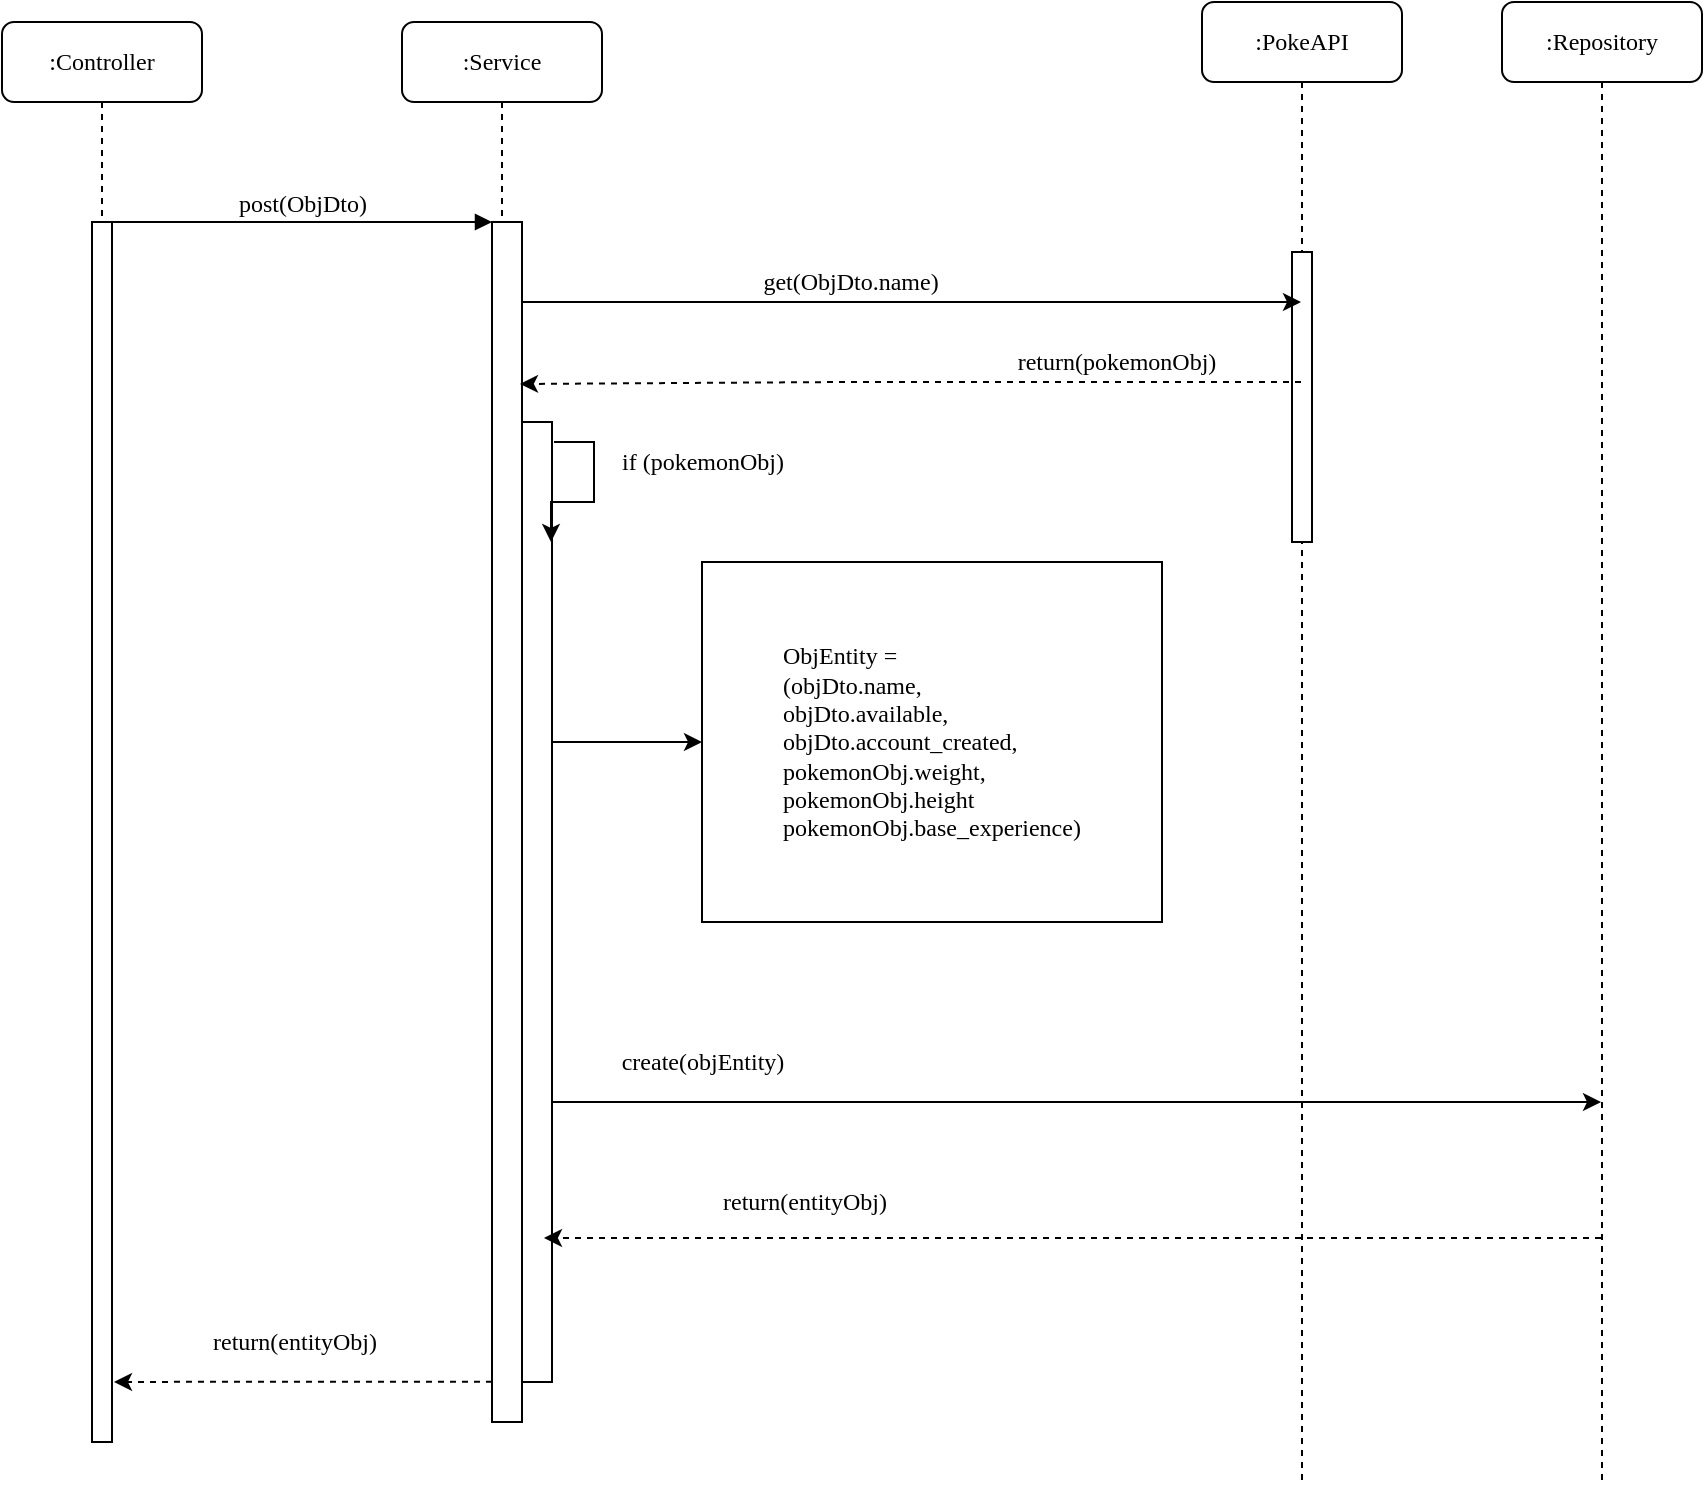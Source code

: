 <mxfile>
    <diagram name="Page-1" id="13e1069c-82ec-6db2-03f1-153e76fe0fe0">
        <mxGraphModel dx="1044" dy="810" grid="1" gridSize="10" guides="1" tooltips="1" connect="1" arrows="1" fold="1" page="1" pageScale="1" pageWidth="1100" pageHeight="850" background="none" math="0" shadow="0">
            <root>
                <mxCell id="0"/>
                <mxCell id="1" parent="0"/>
                <mxCell id="7baba1c4bc27f4b0-2" value=":Service" style="shape=umlLifeline;perimeter=lifelinePerimeter;whiteSpace=wrap;html=1;container=1;collapsible=0;recursiveResize=0;outlineConnect=0;rounded=1;shadow=0;comic=0;labelBackgroundColor=none;strokeWidth=1;fontFamily=Verdana;fontSize=12;align=center;" parent="1" vertex="1">
                    <mxGeometry x="300" y="80" width="100" height="700" as="geometry"/>
                </mxCell>
                <mxCell id="7baba1c4bc27f4b0-10" value="" style="html=1;points=[];perimeter=orthogonalPerimeter;rounded=0;shadow=0;comic=0;labelBackgroundColor=none;strokeWidth=1;fontFamily=Verdana;fontSize=12;align=center;" parent="7baba1c4bc27f4b0-2" vertex="1">
                    <mxGeometry x="45" y="100" width="15" height="600" as="geometry"/>
                </mxCell>
                <mxCell id="M6jgfUpj3zySVkmpqYXh-17" value="" style="html=1;points=[];perimeter=orthogonalPerimeter;rounded=0;shadow=0;comic=0;labelBackgroundColor=none;strokeWidth=1;fontFamily=Verdana;fontSize=12;align=center;" parent="7baba1c4bc27f4b0-2" vertex="1">
                    <mxGeometry x="60" y="200" width="15" height="480" as="geometry"/>
                </mxCell>
                <mxCell id="M6jgfUpj3zySVkmpqYXh-25" style="edgeStyle=orthogonalEdgeStyle;rounded=0;orthogonalLoop=1;jettySize=auto;html=1;entryX=0.967;entryY=0.125;entryDx=0;entryDy=0;entryPerimeter=0;" parent="7baba1c4bc27f4b0-2" target="M6jgfUpj3zySVkmpqYXh-17" edge="1">
                    <mxGeometry relative="1" as="geometry">
                        <mxPoint x="76" y="210" as="sourcePoint"/>
                        <mxPoint x="74.995" y="446" as="targetPoint"/>
                        <Array as="points">
                            <mxPoint x="96" y="210"/>
                            <mxPoint x="96" y="240"/>
                        </Array>
                    </mxGeometry>
                </mxCell>
                <mxCell id="M6jgfUpj3zySVkmpqYXh-26" value="if (pokemonObj)" style="edgeLabel;html=1;align=center;verticalAlign=middle;resizable=0;points=[];fontFamily=Verdana;fontSize=12;" parent="M6jgfUpj3zySVkmpqYXh-25" vertex="1" connectable="0">
                    <mxGeometry x="-0.105" relative="1" as="geometry">
                        <mxPoint x="54" y="-11" as="offset"/>
                    </mxGeometry>
                </mxCell>
                <mxCell id="7baba1c4bc27f4b0-3" value=":PokeAPI" style="shape=umlLifeline;perimeter=lifelinePerimeter;whiteSpace=wrap;html=1;container=1;collapsible=0;recursiveResize=0;outlineConnect=0;rounded=1;shadow=0;comic=0;labelBackgroundColor=none;strokeWidth=1;fontFamily=Verdana;fontSize=12;align=center;" parent="1" vertex="1">
                    <mxGeometry x="700" y="70" width="100" height="740" as="geometry"/>
                </mxCell>
                <mxCell id="7baba1c4bc27f4b0-13" value="" style="html=1;points=[];perimeter=orthogonalPerimeter;rounded=0;shadow=0;comic=0;labelBackgroundColor=none;strokeWidth=1;fontFamily=Verdana;fontSize=12;align=center;" parent="7baba1c4bc27f4b0-3" vertex="1">
                    <mxGeometry x="45" y="125" width="10" height="145" as="geometry"/>
                </mxCell>
                <mxCell id="7baba1c4bc27f4b0-4" value=":Repository" style="shape=umlLifeline;perimeter=lifelinePerimeter;whiteSpace=wrap;html=1;container=1;collapsible=0;recursiveResize=0;outlineConnect=0;rounded=1;shadow=0;comic=0;labelBackgroundColor=none;strokeWidth=1;fontFamily=Verdana;fontSize=12;align=center;" parent="1" vertex="1">
                    <mxGeometry x="850" y="70" width="100" height="740" as="geometry"/>
                </mxCell>
                <mxCell id="7baba1c4bc27f4b0-8" value=":Controller" style="shape=umlLifeline;perimeter=lifelinePerimeter;whiteSpace=wrap;html=1;container=1;collapsible=0;recursiveResize=0;outlineConnect=0;rounded=1;shadow=0;comic=0;labelBackgroundColor=none;strokeWidth=1;fontFamily=Verdana;fontSize=12;align=center;" parent="1" vertex="1">
                    <mxGeometry x="100" y="80" width="100" height="710" as="geometry"/>
                </mxCell>
                <mxCell id="7baba1c4bc27f4b0-9" value="" style="html=1;points=[];perimeter=orthogonalPerimeter;rounded=0;shadow=0;comic=0;labelBackgroundColor=none;strokeWidth=1;fontFamily=Verdana;fontSize=12;align=center;" parent="7baba1c4bc27f4b0-8" vertex="1">
                    <mxGeometry x="45" y="100" width="10" height="610" as="geometry"/>
                </mxCell>
                <mxCell id="7baba1c4bc27f4b0-11" value="post(ObjDto)" style="html=1;verticalAlign=bottom;endArrow=block;entryX=0;entryY=0;labelBackgroundColor=none;fontFamily=Verdana;fontSize=12;edgeStyle=elbowEdgeStyle;elbow=vertical;" parent="1" source="7baba1c4bc27f4b0-9" target="7baba1c4bc27f4b0-10" edge="1">
                    <mxGeometry relative="1" as="geometry">
                        <mxPoint x="220" y="190" as="sourcePoint"/>
                    </mxGeometry>
                </mxCell>
                <mxCell id="2" style="edgeStyle=none;html=1;" parent="1" source="7baba1c4bc27f4b0-10" target="7baba1c4bc27f4b0-3" edge="1">
                    <mxGeometry relative="1" as="geometry">
                        <Array as="points">
                            <mxPoint x="660" y="220"/>
                        </Array>
                    </mxGeometry>
                </mxCell>
                <mxCell id="4" value="&lt;font style=&quot;font-size: 12px;&quot; face=&quot;Verdana&quot;&gt;get(ObjDto.name)&lt;/font&gt;" style="edgeLabel;html=1;align=center;verticalAlign=middle;resizable=0;points=[];" parent="2" vertex="1" connectable="0">
                    <mxGeometry x="-0.16" relative="1" as="geometry">
                        <mxPoint y="-10" as="offset"/>
                    </mxGeometry>
                </mxCell>
                <mxCell id="6" style="edgeStyle=none;html=1;fontFamily=Verdana;fontSize=12;entryX=0.933;entryY=0.135;entryDx=0;entryDy=0;entryPerimeter=0;dashed=1;" parent="1" source="7baba1c4bc27f4b0-3" target="7baba1c4bc27f4b0-10" edge="1">
                    <mxGeometry relative="1" as="geometry">
                        <Array as="points">
                            <mxPoint x="520" y="260"/>
                        </Array>
                        <mxPoint x="743.01" y="294.2" as="sourcePoint"/>
                        <mxPoint x="357.005" y="250.0" as="targetPoint"/>
                    </mxGeometry>
                </mxCell>
                <mxCell id="7" value="return(pokemonObj)" style="edgeLabel;html=1;align=center;verticalAlign=middle;resizable=0;points=[];fontSize=12;fontFamily=Verdana;" parent="6" vertex="1" connectable="0">
                    <mxGeometry x="0.115" y="-1" relative="1" as="geometry">
                        <mxPoint x="125" y="-9" as="offset"/>
                    </mxGeometry>
                </mxCell>
                <mxCell id="M6jgfUpj3zySVkmpqYXh-27" value="&lt;div style=&quot;text-align: left;&quot;&gt;&lt;span style=&quot;background-color: initial;&quot;&gt;ObjEntity =&amp;nbsp;&lt;/span&gt;&lt;/div&gt;&lt;div style=&quot;text-align: left;&quot;&gt;(objDto.name,&amp;nbsp;&lt;/div&gt;&lt;div style=&quot;text-align: left;&quot;&gt;objDto.available,&lt;/div&gt;&lt;div style=&quot;text-align: left;&quot;&gt;objDto.account_created,&lt;/div&gt;&lt;div style=&quot;text-align: left;&quot;&gt;pokemonObj.weight,&lt;/div&gt;&lt;div style=&quot;text-align: left;&quot;&gt;pokemonObj.height&lt;br&gt;&lt;/div&gt;&lt;div style=&quot;text-align: left;&quot;&gt;pokemonObj.base_experience)&lt;br&gt;&lt;/div&gt;" style="whiteSpace=wrap;html=1;fontFamily=Verdana;rounded=0;shadow=0;comic=0;labelBackgroundColor=none;strokeWidth=1;" parent="1" vertex="1">
                    <mxGeometry x="450" y="350" width="230" height="180" as="geometry"/>
                </mxCell>
                <mxCell id="M6jgfUpj3zySVkmpqYXh-28" value="" style="edgeStyle=orthogonalEdgeStyle;rounded=0;orthogonalLoop=1;jettySize=auto;html=1;" parent="1" source="M6jgfUpj3zySVkmpqYXh-17" target="M6jgfUpj3zySVkmpqYXh-27" edge="1">
                    <mxGeometry relative="1" as="geometry">
                        <Array as="points">
                            <mxPoint x="390" y="440"/>
                            <mxPoint x="390" y="440"/>
                        </Array>
                    </mxGeometry>
                </mxCell>
                <mxCell id="M6jgfUpj3zySVkmpqYXh-29" style="edgeStyle=orthogonalEdgeStyle;rounded=0;orthogonalLoop=1;jettySize=auto;html=1;" parent="1" source="M6jgfUpj3zySVkmpqYXh-17" target="7baba1c4bc27f4b0-4" edge="1">
                    <mxGeometry relative="1" as="geometry">
                        <Array as="points">
                            <mxPoint x="500" y="620"/>
                            <mxPoint x="500" y="620"/>
                        </Array>
                    </mxGeometry>
                </mxCell>
                <mxCell id="M6jgfUpj3zySVkmpqYXh-30" value="create(objEntity)" style="edgeLabel;html=1;align=center;verticalAlign=middle;resizable=0;points=[];fontFamily=Verdana;fontSize=12;" parent="M6jgfUpj3zySVkmpqYXh-29" vertex="1" connectable="0">
                    <mxGeometry x="-0.565" y="2" relative="1" as="geometry">
                        <mxPoint x="-39" y="-18" as="offset"/>
                    </mxGeometry>
                </mxCell>
                <mxCell id="M6jgfUpj3zySVkmpqYXh-31" style="edgeStyle=orthogonalEdgeStyle;rounded=0;orthogonalLoop=1;jettySize=auto;html=1;entryX=0.733;entryY=0.85;entryDx=0;entryDy=0;entryPerimeter=0;dashed=1;" parent="1" source="7baba1c4bc27f4b0-4" target="M6jgfUpj3zySVkmpqYXh-17" edge="1">
                    <mxGeometry relative="1" as="geometry">
                        <Array as="points">
                            <mxPoint x="760" y="688"/>
                            <mxPoint x="760" y="688"/>
                        </Array>
                    </mxGeometry>
                </mxCell>
                <mxCell id="M6jgfUpj3zySVkmpqYXh-32" value="return(entityObj)" style="edgeLabel;html=1;align=center;verticalAlign=middle;resizable=0;points=[];fontFamily=Verdana;fontSize=12;" parent="M6jgfUpj3zySVkmpqYXh-31" vertex="1" connectable="0">
                    <mxGeometry x="0.088" y="-2" relative="1" as="geometry">
                        <mxPoint x="-111" y="-16" as="offset"/>
                    </mxGeometry>
                </mxCell>
                <mxCell id="M6jgfUpj3zySVkmpqYXh-33" style="edgeStyle=orthogonalEdgeStyle;rounded=0;orthogonalLoop=1;jettySize=auto;html=1;entryX=1.1;entryY=0.492;entryDx=0;entryDy=0;entryPerimeter=0;dashed=1;" parent="1" edge="1">
                    <mxGeometry relative="1" as="geometry">
                        <mxPoint x="345" y="759.88" as="sourcePoint"/>
                        <mxPoint x="156" y="760.0" as="targetPoint"/>
                        <Array as="points">
                            <mxPoint x="200" y="760"/>
                            <mxPoint x="200" y="760"/>
                        </Array>
                    </mxGeometry>
                </mxCell>
                <mxCell id="M6jgfUpj3zySVkmpqYXh-34" value="&lt;span style=&quot;font-family: Verdana; font-size: 12px;&quot;&gt;return(entityObj)&lt;/span&gt;" style="edgeLabel;html=1;align=center;verticalAlign=middle;resizable=0;points=[];" parent="M6jgfUpj3zySVkmpqYXh-33" vertex="1" connectable="0">
                    <mxGeometry x="-0.397" relative="1" as="geometry">
                        <mxPoint x="-42" y="-20" as="offset"/>
                    </mxGeometry>
                </mxCell>
            </root>
        </mxGraphModel>
    </diagram>
</mxfile>